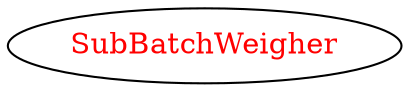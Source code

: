 digraph dependencyGraph {
 concentrate=true;
 ranksep="2.0";
 rankdir="LR"; 
 splines="ortho";
"SubBatchWeigher" [fontcolor="red"];
}